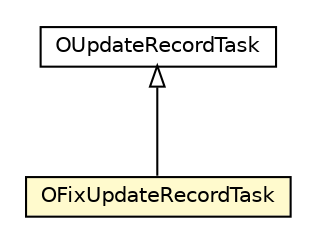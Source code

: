 #!/usr/local/bin/dot
#
# Class diagram 
# Generated by UMLGraph version R5_6-24-gf6e263 (http://www.umlgraph.org/)
#

digraph G {
	edge [fontname="Helvetica",fontsize=10,labelfontname="Helvetica",labelfontsize=10];
	node [fontname="Helvetica",fontsize=10,shape=plaintext];
	nodesep=0.25;
	ranksep=0.5;
	// com.orientechnologies.orient.server.distributed.impl.task.OFixUpdateRecordTask
	c1782076 [label=<<table title="com.orientechnologies.orient.server.distributed.impl.task.OFixUpdateRecordTask" border="0" cellborder="1" cellspacing="0" cellpadding="2" port="p" bgcolor="lemonChiffon" href="./OFixUpdateRecordTask.html">
		<tr><td><table border="0" cellspacing="0" cellpadding="1">
<tr><td align="center" balign="center"> OFixUpdateRecordTask </td></tr>
		</table></td></tr>
		</table>>, URL="./OFixUpdateRecordTask.html", fontname="Helvetica", fontcolor="black", fontsize=10.0];
	// com.orientechnologies.orient.server.distributed.impl.task.OUpdateRecordTask
	c1782077 [label=<<table title="com.orientechnologies.orient.server.distributed.impl.task.OUpdateRecordTask" border="0" cellborder="1" cellspacing="0" cellpadding="2" port="p" href="./OUpdateRecordTask.html">
		<tr><td><table border="0" cellspacing="0" cellpadding="1">
<tr><td align="center" balign="center"> OUpdateRecordTask </td></tr>
		</table></td></tr>
		</table>>, URL="./OUpdateRecordTask.html", fontname="Helvetica", fontcolor="black", fontsize=10.0];
	//com.orientechnologies.orient.server.distributed.impl.task.OFixUpdateRecordTask extends com.orientechnologies.orient.server.distributed.impl.task.OUpdateRecordTask
	c1782077:p -> c1782076:p [dir=back,arrowtail=empty];
}

